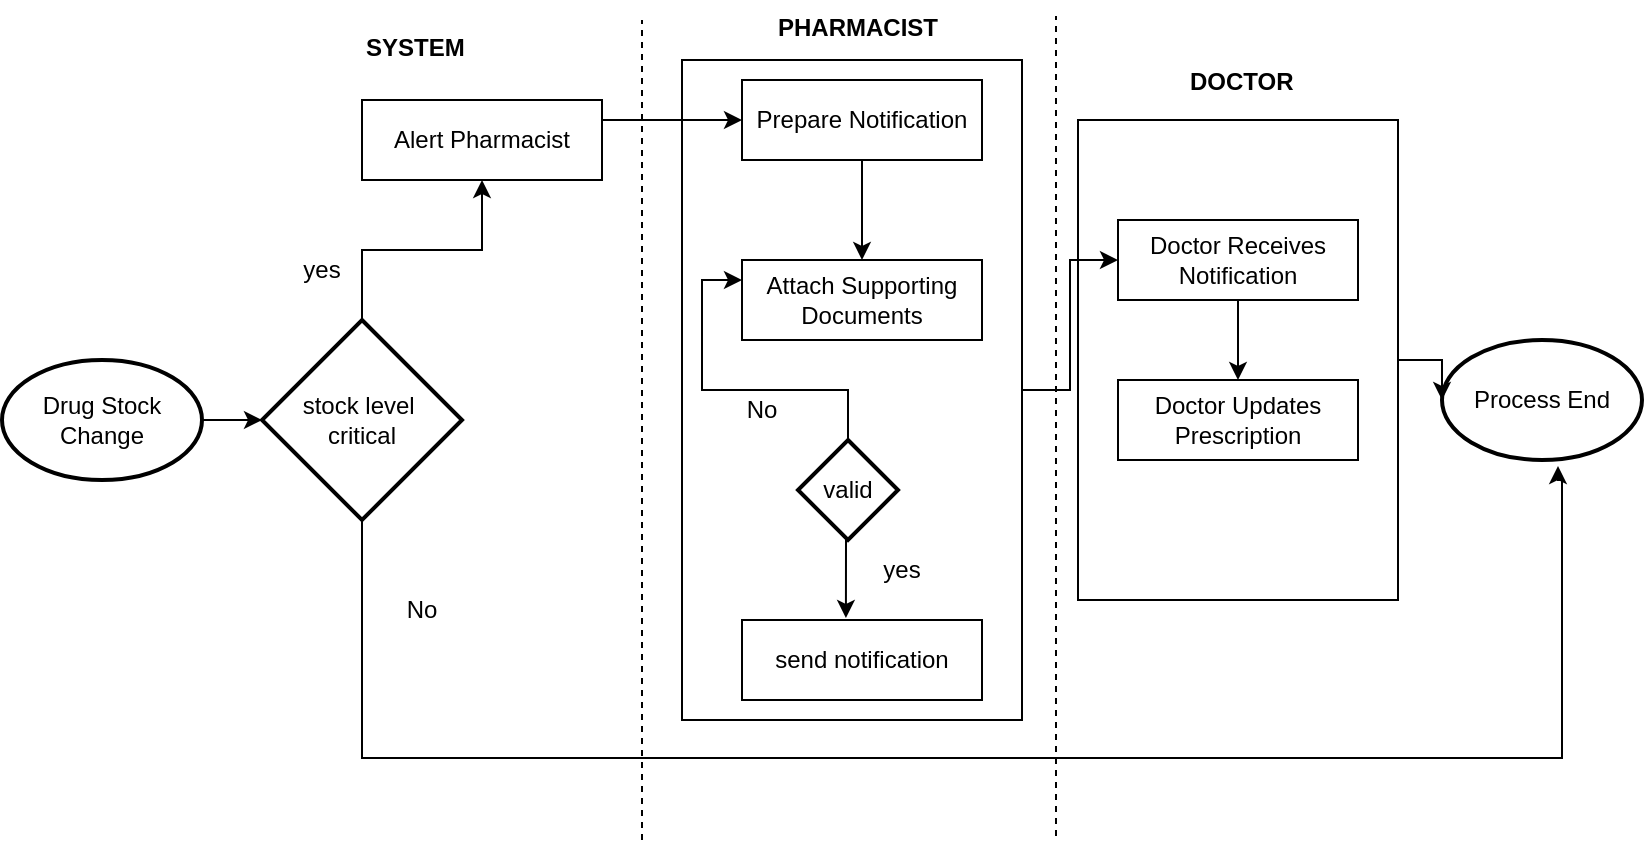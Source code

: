 <mxfile version="26.2.13">
  <diagram name="Page-1" id="fwVKl5w4X9-2H8KfQRsn">
    <mxGraphModel dx="874" dy="483" grid="1" gridSize="10" guides="1" tooltips="1" connect="1" arrows="1" fold="1" page="1" pageScale="1" pageWidth="850" pageHeight="1100" math="0" shadow="0">
      <root>
        <mxCell id="0" />
        <mxCell id="1" parent="0" />
        <mxCell id="rNigXV-gdShqwuKfErKp-25" value="" style="rounded=0;whiteSpace=wrap;html=1;" vertex="1" parent="1">
          <mxGeometry x="558" y="70" width="160" height="240" as="geometry" />
        </mxCell>
        <mxCell id="rNigXV-gdShqwuKfErKp-30" style="edgeStyle=orthogonalEdgeStyle;rounded=0;orthogonalLoop=1;jettySize=auto;html=1;exitX=1;exitY=0.5;exitDx=0;exitDy=0;entryX=0;entryY=0.5;entryDx=0;entryDy=0;" edge="1" parent="1" source="rNigXV-gdShqwuKfErKp-19" target="rNigXV-gdShqwuKfErKp-6">
          <mxGeometry relative="1" as="geometry" />
        </mxCell>
        <mxCell id="rNigXV-gdShqwuKfErKp-19" value="" style="rounded=0;whiteSpace=wrap;html=1;" vertex="1" parent="1">
          <mxGeometry x="360" y="40" width="170" height="330" as="geometry" />
        </mxCell>
        <mxCell id="rNigXV-gdShqwuKfErKp-36" style="edgeStyle=orthogonalEdgeStyle;rounded=0;orthogonalLoop=1;jettySize=auto;html=1;exitX=0.5;exitY=0;exitDx=0;exitDy=0;exitPerimeter=0;" edge="1" parent="1" source="rNigXV-gdShqwuKfErKp-1" target="rNigXV-gdShqwuKfErKp-35">
          <mxGeometry relative="1" as="geometry" />
        </mxCell>
        <mxCell id="rNigXV-gdShqwuKfErKp-1" value="&lt;div&gt;stock level&amp;nbsp;&lt;/div&gt;&lt;div&gt;critical&lt;/div&gt;" style="strokeWidth=2;html=1;shape=mxgraph.flowchart.decision;whiteSpace=wrap;" vertex="1" parent="1">
          <mxGeometry x="150" y="170" width="100" height="100" as="geometry" />
        </mxCell>
        <mxCell id="rNigXV-gdShqwuKfErKp-2" value="Drug Stock Change" style="strokeWidth=2;html=1;shape=mxgraph.flowchart.start_1;whiteSpace=wrap;" vertex="1" parent="1">
          <mxGeometry x="20" y="190" width="100" height="60" as="geometry" />
        </mxCell>
        <mxCell id="rNigXV-gdShqwuKfErKp-24" style="edgeStyle=orthogonalEdgeStyle;rounded=0;orthogonalLoop=1;jettySize=auto;html=1;" edge="1" parent="1" source="rNigXV-gdShqwuKfErKp-3" target="rNigXV-gdShqwuKfErKp-4">
          <mxGeometry relative="1" as="geometry" />
        </mxCell>
        <mxCell id="rNigXV-gdShqwuKfErKp-3" value="Prepare Notification" style="rounded=0;whiteSpace=wrap;html=1;" vertex="1" parent="1">
          <mxGeometry x="390" y="50" width="120" height="40" as="geometry" />
        </mxCell>
        <mxCell id="rNigXV-gdShqwuKfErKp-4" value="&lt;p data-pm-slice=&quot;1 1 [&amp;quot;orderedList&amp;quot;,{&amp;quot;tight&amp;quot;:true,&amp;quot;dir&amp;quot;:&amp;quot;ltr&amp;quot;,&amp;quot;start&amp;quot;:1,&amp;quot;type&amp;quot;:null},&amp;quot;listItem&amp;quot;,{}]&quot; dir=&quot;ltr&quot;&gt;Attach Supporting Documents&lt;/p&gt;" style="rounded=0;whiteSpace=wrap;html=1;" vertex="1" parent="1">
          <mxGeometry x="390" y="140" width="120" height="40" as="geometry" />
        </mxCell>
        <mxCell id="rNigXV-gdShqwuKfErKp-5" value="send notification" style="rounded=0;whiteSpace=wrap;html=1;" vertex="1" parent="1">
          <mxGeometry x="390" y="320" width="120" height="40" as="geometry" />
        </mxCell>
        <mxCell id="rNigXV-gdShqwuKfErKp-27" style="edgeStyle=orthogonalEdgeStyle;rounded=0;orthogonalLoop=1;jettySize=auto;html=1;" edge="1" parent="1" source="rNigXV-gdShqwuKfErKp-6" target="rNigXV-gdShqwuKfErKp-7">
          <mxGeometry relative="1" as="geometry" />
        </mxCell>
        <mxCell id="rNigXV-gdShqwuKfErKp-6" value="Doctor Receives Notification" style="rounded=0;whiteSpace=wrap;html=1;" vertex="1" parent="1">
          <mxGeometry x="578" y="120" width="120" height="40" as="geometry" />
        </mxCell>
        <mxCell id="rNigXV-gdShqwuKfErKp-7" value="Doctor Updates Prescription" style="rounded=0;whiteSpace=wrap;html=1;" vertex="1" parent="1">
          <mxGeometry x="578" y="200" width="120" height="40" as="geometry" />
        </mxCell>
        <mxCell id="rNigXV-gdShqwuKfErKp-8" style="edgeStyle=orthogonalEdgeStyle;rounded=0;orthogonalLoop=1;jettySize=auto;html=1;exitX=1;exitY=0.5;exitDx=0;exitDy=0;exitPerimeter=0;entryX=0;entryY=0.5;entryDx=0;entryDy=0;entryPerimeter=0;" edge="1" parent="1" source="rNigXV-gdShqwuKfErKp-2" target="rNigXV-gdShqwuKfErKp-1">
          <mxGeometry relative="1" as="geometry" />
        </mxCell>
        <mxCell id="rNigXV-gdShqwuKfErKp-9" value="Process End" style="strokeWidth=2;html=1;shape=mxgraph.flowchart.start_1;whiteSpace=wrap;" vertex="1" parent="1">
          <mxGeometry x="740" y="180" width="100" height="60" as="geometry" />
        </mxCell>
        <mxCell id="rNigXV-gdShqwuKfErKp-12" style="edgeStyle=orthogonalEdgeStyle;rounded=0;orthogonalLoop=1;jettySize=auto;html=1;entryX=0;entryY=0.25;entryDx=0;entryDy=0;" edge="1" parent="1" source="rNigXV-gdShqwuKfErKp-10" target="rNigXV-gdShqwuKfErKp-4">
          <mxGeometry relative="1" as="geometry" />
        </mxCell>
        <mxCell id="rNigXV-gdShqwuKfErKp-10" value="valid" style="strokeWidth=2;html=1;shape=mxgraph.flowchart.decision;whiteSpace=wrap;" vertex="1" parent="1">
          <mxGeometry x="418" y="230" width="50" height="50" as="geometry" />
        </mxCell>
        <mxCell id="rNigXV-gdShqwuKfErKp-11" style="edgeStyle=orthogonalEdgeStyle;rounded=0;orthogonalLoop=1;jettySize=auto;html=1;exitX=0.5;exitY=1;exitDx=0;exitDy=0;exitPerimeter=0;entryX=0.433;entryY=-0.025;entryDx=0;entryDy=0;entryPerimeter=0;" edge="1" parent="1" source="rNigXV-gdShqwuKfErKp-10" target="rNigXV-gdShqwuKfErKp-5">
          <mxGeometry relative="1" as="geometry" />
        </mxCell>
        <mxCell id="rNigXV-gdShqwuKfErKp-13" value="yes" style="text;html=1;align=center;verticalAlign=middle;whiteSpace=wrap;rounded=0;" vertex="1" parent="1">
          <mxGeometry x="440" y="280" width="60" height="30" as="geometry" />
        </mxCell>
        <mxCell id="rNigXV-gdShqwuKfErKp-14" value="No" style="text;html=1;align=center;verticalAlign=middle;whiteSpace=wrap;rounded=0;" vertex="1" parent="1">
          <mxGeometry x="370" y="200" width="60" height="30" as="geometry" />
        </mxCell>
        <mxCell id="rNigXV-gdShqwuKfErKp-15" style="edgeStyle=orthogonalEdgeStyle;rounded=0;orthogonalLoop=1;jettySize=auto;html=1;entryX=0.58;entryY=1.05;entryDx=0;entryDy=0;entryPerimeter=0;" edge="1" parent="1" target="rNigXV-gdShqwuKfErKp-9">
          <mxGeometry relative="1" as="geometry">
            <mxPoint x="200" y="269" as="sourcePoint" />
            <mxPoint x="775" y="240.0" as="targetPoint" />
            <Array as="points">
              <mxPoint x="200" y="269" />
              <mxPoint x="200" y="389" />
              <mxPoint x="800" y="389" />
              <mxPoint x="800" y="250" />
              <mxPoint x="798" y="250" />
            </Array>
          </mxGeometry>
        </mxCell>
        <mxCell id="rNigXV-gdShqwuKfErKp-16" value="" style="endArrow=none;dashed=1;html=1;rounded=0;" edge="1" parent="1">
          <mxGeometry width="50" height="50" relative="1" as="geometry">
            <mxPoint x="340" y="430" as="sourcePoint" />
            <mxPoint x="340" y="20" as="targetPoint" />
            <Array as="points" />
          </mxGeometry>
        </mxCell>
        <mxCell id="rNigXV-gdShqwuKfErKp-17" value="" style="endArrow=none;dashed=1;html=1;rounded=0;" edge="1" parent="1">
          <mxGeometry width="50" height="50" relative="1" as="geometry">
            <mxPoint x="547" y="428" as="sourcePoint" />
            <mxPoint x="547" y="18" as="targetPoint" />
            <Array as="points" />
          </mxGeometry>
        </mxCell>
        <mxCell id="rNigXV-gdShqwuKfErKp-20" value="&lt;b&gt;PHARMACIST&lt;/b&gt;" style="text;whiteSpace=wrap;html=1;" vertex="1" parent="1">
          <mxGeometry x="406" y="10" width="90" height="40" as="geometry" />
        </mxCell>
        <mxCell id="rNigXV-gdShqwuKfErKp-26" value="&lt;b&gt;DOCTOR&lt;/b&gt;" style="text;whiteSpace=wrap;html=1;" vertex="1" parent="1">
          <mxGeometry x="612" y="37" width="46" height="40" as="geometry" />
        </mxCell>
        <mxCell id="rNigXV-gdShqwuKfErKp-32" style="edgeStyle=orthogonalEdgeStyle;rounded=0;orthogonalLoop=1;jettySize=auto;html=1;exitX=1;exitY=0.5;exitDx=0;exitDy=0;entryX=0;entryY=0.5;entryDx=0;entryDy=0;entryPerimeter=0;" edge="1" parent="1" source="rNigXV-gdShqwuKfErKp-25" target="rNigXV-gdShqwuKfErKp-9">
          <mxGeometry relative="1" as="geometry" />
        </mxCell>
        <mxCell id="rNigXV-gdShqwuKfErKp-33" value="No" style="text;html=1;align=center;verticalAlign=middle;whiteSpace=wrap;rounded=0;" vertex="1" parent="1">
          <mxGeometry x="200" y="300" width="60" height="30" as="geometry" />
        </mxCell>
        <mxCell id="rNigXV-gdShqwuKfErKp-34" value="yes" style="text;html=1;align=center;verticalAlign=middle;whiteSpace=wrap;rounded=0;" vertex="1" parent="1">
          <mxGeometry x="150" y="130" width="60" height="30" as="geometry" />
        </mxCell>
        <mxCell id="rNigXV-gdShqwuKfErKp-37" style="edgeStyle=orthogonalEdgeStyle;rounded=0;orthogonalLoop=1;jettySize=auto;html=1;exitX=1;exitY=0.25;exitDx=0;exitDy=0;entryX=0;entryY=0.5;entryDx=0;entryDy=0;" edge="1" parent="1" source="rNigXV-gdShqwuKfErKp-35" target="rNigXV-gdShqwuKfErKp-3">
          <mxGeometry relative="1" as="geometry" />
        </mxCell>
        <mxCell id="rNigXV-gdShqwuKfErKp-35" value="Alert Pharmacist" style="rounded=0;whiteSpace=wrap;html=1;" vertex="1" parent="1">
          <mxGeometry x="200" y="60" width="120" height="40" as="geometry" />
        </mxCell>
        <mxCell id="rNigXV-gdShqwuKfErKp-38" value="&lt;b&gt;SYSTEM&lt;/b&gt;" style="text;whiteSpace=wrap;html=1;" vertex="1" parent="1">
          <mxGeometry x="200" y="20" width="90" height="40" as="geometry" />
        </mxCell>
      </root>
    </mxGraphModel>
  </diagram>
</mxfile>
